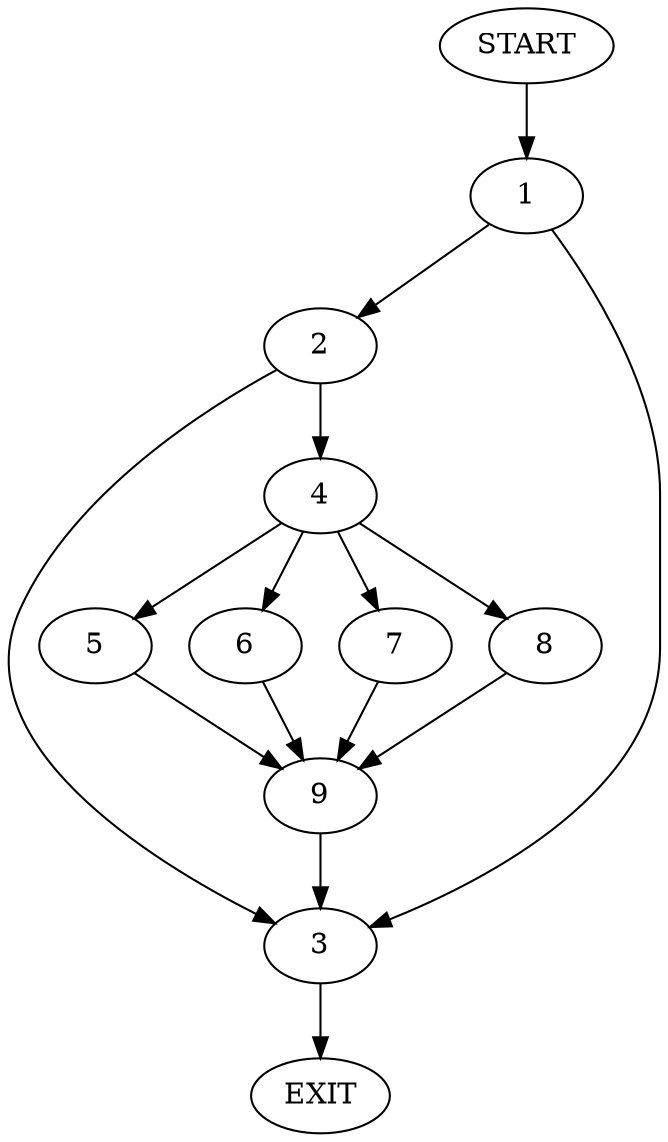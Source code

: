digraph {
0 [label="START"]
10 [label="EXIT"]
0 -> 1
1 -> 2
1 -> 3
2 -> 4
2 -> 3
3 -> 10
4 -> 5
4 -> 6
4 -> 7
4 -> 8
7 -> 9
5 -> 9
8 -> 9
6 -> 9
9 -> 3
}
